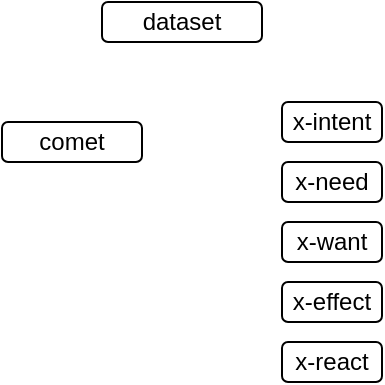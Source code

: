 <mxfile version="24.2.1" type="github">
  <diagram name="第 1 页" id="jxOvMMUj18_BXOIknRvy">
    <mxGraphModel dx="586" dy="298" grid="1" gridSize="10" guides="1" tooltips="1" connect="1" arrows="1" fold="1" page="1" pageScale="1" pageWidth="827" pageHeight="1169" math="0" shadow="0">
      <root>
        <mxCell id="0" />
        <mxCell id="1" parent="0" />
        <mxCell id="uvMLNVjx0ji6o3SPqt7C-1" value="dataset" style="rounded=1;whiteSpace=wrap;html=1;" vertex="1" parent="1">
          <mxGeometry x="350" y="240" width="80" height="20" as="geometry" />
        </mxCell>
        <mxCell id="uvMLNVjx0ji6o3SPqt7C-2" value="comet" style="rounded=1;whiteSpace=wrap;html=1;" vertex="1" parent="1">
          <mxGeometry x="300" y="300" width="70" height="20" as="geometry" />
        </mxCell>
        <mxCell id="uvMLNVjx0ji6o3SPqt7C-3" value="x-intent" style="rounded=1;whiteSpace=wrap;html=1;" vertex="1" parent="1">
          <mxGeometry x="440" y="290" width="50" height="20" as="geometry" />
        </mxCell>
        <mxCell id="uvMLNVjx0ji6o3SPqt7C-4" value="x-need" style="rounded=1;whiteSpace=wrap;html=1;" vertex="1" parent="1">
          <mxGeometry x="440" y="320" width="50" height="20" as="geometry" />
        </mxCell>
        <mxCell id="uvMLNVjx0ji6o3SPqt7C-5" value="x-want" style="rounded=1;whiteSpace=wrap;html=1;" vertex="1" parent="1">
          <mxGeometry x="440" y="350" width="50" height="20" as="geometry" />
        </mxCell>
        <mxCell id="uvMLNVjx0ji6o3SPqt7C-6" value="x-effect" style="rounded=1;whiteSpace=wrap;html=1;" vertex="1" parent="1">
          <mxGeometry x="440" y="380" width="50" height="20" as="geometry" />
        </mxCell>
        <mxCell id="uvMLNVjx0ji6o3SPqt7C-7" value="x-react" style="rounded=1;whiteSpace=wrap;html=1;" vertex="1" parent="1">
          <mxGeometry x="440" y="410" width="50" height="20" as="geometry" />
        </mxCell>
      </root>
    </mxGraphModel>
  </diagram>
</mxfile>
